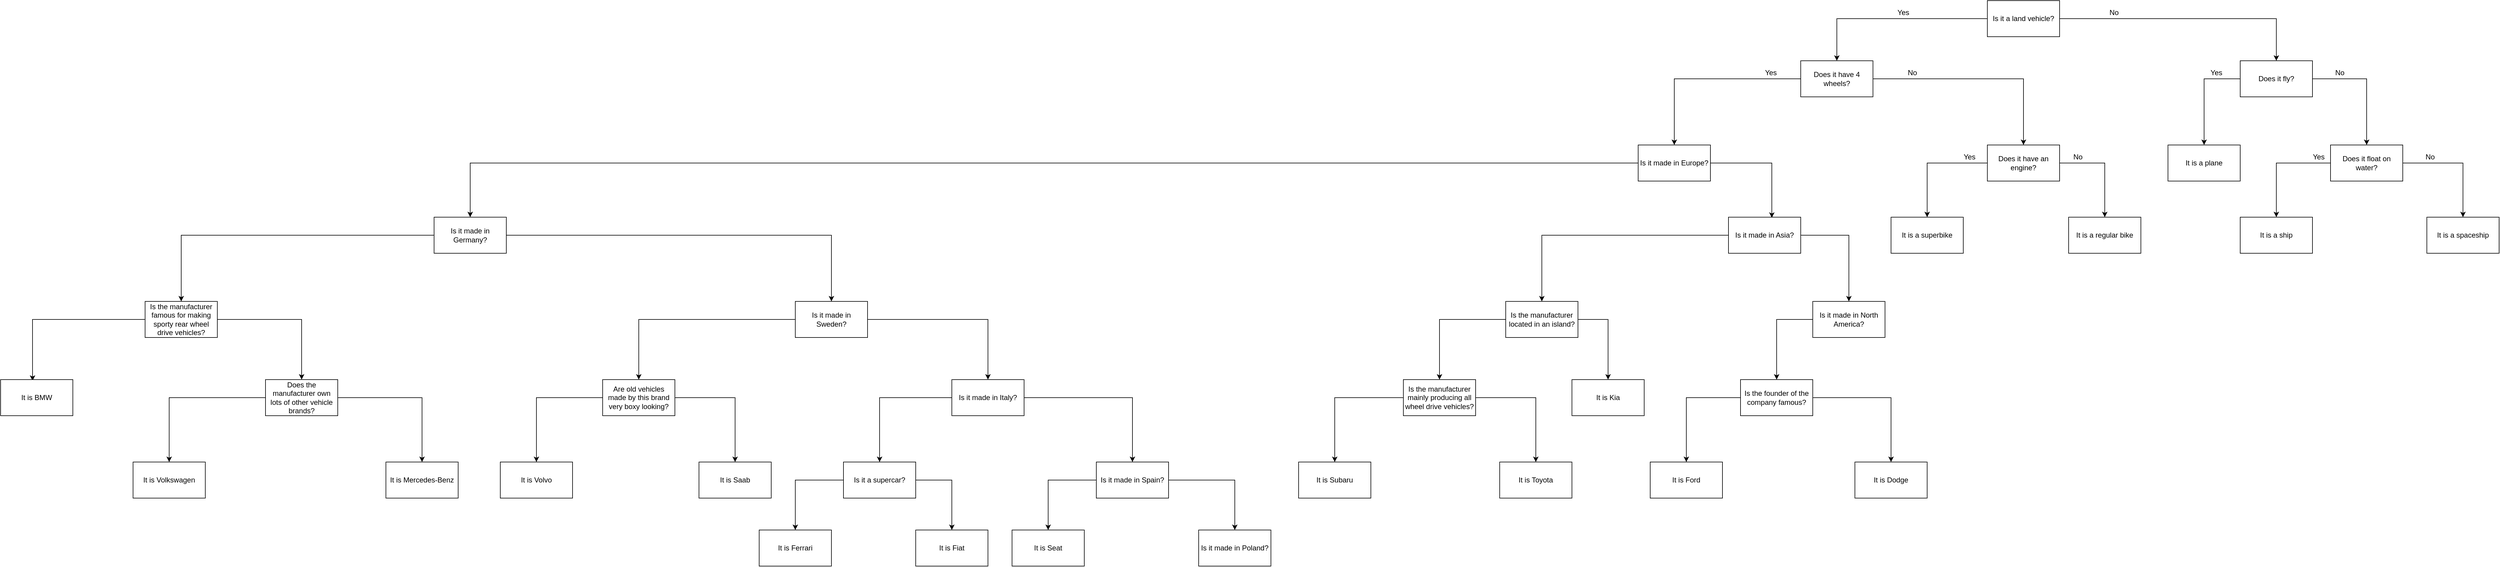 <mxfile version="14.3.0" type="github">
  <diagram id="v0tCK7hvLTf_ZGROnLf3" name="Page-1">
    <mxGraphModel dx="4929" dy="774" grid="1" gridSize="10" guides="1" tooltips="1" connect="1" arrows="1" fold="1" page="1" pageScale="1" pageWidth="1169" pageHeight="1654" math="0" shadow="0">
      <root>
        <mxCell id="0" />
        <mxCell id="1" parent="0" />
        <mxCell id="d1zsz3syYBLmQ0Gh38gO-14" style="edgeStyle=orthogonalEdgeStyle;rounded=0;orthogonalLoop=1;jettySize=auto;html=1;exitX=0;exitY=0.5;exitDx=0;exitDy=0;" edge="1" parent="1" source="d1zsz3syYBLmQ0Gh38gO-1" target="d1zsz3syYBLmQ0Gh38gO-4">
          <mxGeometry relative="1" as="geometry">
            <Array as="points">
              <mxPoint x="250" y="90" />
            </Array>
          </mxGeometry>
        </mxCell>
        <mxCell id="d1zsz3syYBLmQ0Gh38gO-15" style="edgeStyle=orthogonalEdgeStyle;rounded=0;orthogonalLoop=1;jettySize=auto;html=1;entryX=0.5;entryY=0;entryDx=0;entryDy=0;" edge="1" parent="1" source="d1zsz3syYBLmQ0Gh38gO-1" target="d1zsz3syYBLmQ0Gh38gO-5">
          <mxGeometry relative="1" as="geometry" />
        </mxCell>
        <mxCell id="d1zsz3syYBLmQ0Gh38gO-1" value="Is it a land vehicle?" style="rounded=0;whiteSpace=wrap;html=1;" vertex="1" parent="1">
          <mxGeometry x="500" y="60" width="120" height="60" as="geometry" />
        </mxCell>
        <mxCell id="d1zsz3syYBLmQ0Gh38gO-3" value="&lt;div&gt;Is it a car?&lt;/div&gt;" style="rounded=0;whiteSpace=wrap;html=1;" vertex="1" parent="1">
          <mxGeometry x="190" y="160" width="120" height="60" as="geometry" />
        </mxCell>
        <mxCell id="d1zsz3syYBLmQ0Gh38gO-27" style="edgeStyle=orthogonalEdgeStyle;rounded=0;orthogonalLoop=1;jettySize=auto;html=1;" edge="1" parent="1" source="d1zsz3syYBLmQ0Gh38gO-4" target="d1zsz3syYBLmQ0Gh38gO-26">
          <mxGeometry relative="1" as="geometry" />
        </mxCell>
        <mxCell id="d1zsz3syYBLmQ0Gh38gO-36" style="edgeStyle=orthogonalEdgeStyle;rounded=0;orthogonalLoop=1;jettySize=auto;html=1;" edge="1" parent="1" source="d1zsz3syYBLmQ0Gh38gO-4" target="d1zsz3syYBLmQ0Gh38gO-32">
          <mxGeometry relative="1" as="geometry" />
        </mxCell>
        <mxCell id="d1zsz3syYBLmQ0Gh38gO-4" value="&lt;div&gt;Does it have 4 wheels?&lt;/div&gt;" style="rounded=0;whiteSpace=wrap;html=1;" vertex="1" parent="1">
          <mxGeometry x="190" y="160" width="120" height="60" as="geometry" />
        </mxCell>
        <mxCell id="d1zsz3syYBLmQ0Gh38gO-16" style="edgeStyle=orthogonalEdgeStyle;rounded=0;orthogonalLoop=1;jettySize=auto;html=1;entryX=0.5;entryY=0;entryDx=0;entryDy=0;" edge="1" parent="1" source="d1zsz3syYBLmQ0Gh38gO-5" target="d1zsz3syYBLmQ0Gh38gO-6">
          <mxGeometry relative="1" as="geometry">
            <Array as="points">
              <mxPoint x="860" y="190" />
            </Array>
          </mxGeometry>
        </mxCell>
        <mxCell id="d1zsz3syYBLmQ0Gh38gO-17" style="edgeStyle=orthogonalEdgeStyle;rounded=0;orthogonalLoop=1;jettySize=auto;html=1;" edge="1" parent="1" source="d1zsz3syYBLmQ0Gh38gO-5" target="d1zsz3syYBLmQ0Gh38gO-7">
          <mxGeometry relative="1" as="geometry" />
        </mxCell>
        <mxCell id="d1zsz3syYBLmQ0Gh38gO-5" value="&lt;div&gt;Does it fly?&lt;br&gt;&lt;/div&gt;" style="rounded=0;whiteSpace=wrap;html=1;" vertex="1" parent="1">
          <mxGeometry x="920" y="160" width="120" height="60" as="geometry" />
        </mxCell>
        <mxCell id="d1zsz3syYBLmQ0Gh38gO-6" value="&lt;div&gt;It is a plane&lt;/div&gt;" style="rounded=0;whiteSpace=wrap;html=1;" vertex="1" parent="1">
          <mxGeometry x="800" y="300" width="120" height="60" as="geometry" />
        </mxCell>
        <mxCell id="d1zsz3syYBLmQ0Gh38gO-18" style="edgeStyle=orthogonalEdgeStyle;rounded=0;orthogonalLoop=1;jettySize=auto;html=1;entryX=0.5;entryY=0;entryDx=0;entryDy=0;" edge="1" parent="1" source="d1zsz3syYBLmQ0Gh38gO-7" target="d1zsz3syYBLmQ0Gh38gO-8">
          <mxGeometry relative="1" as="geometry">
            <Array as="points">
              <mxPoint x="980" y="330" />
            </Array>
          </mxGeometry>
        </mxCell>
        <mxCell id="d1zsz3syYBLmQ0Gh38gO-19" style="edgeStyle=orthogonalEdgeStyle;rounded=0;orthogonalLoop=1;jettySize=auto;html=1;entryX=0.5;entryY=0;entryDx=0;entryDy=0;" edge="1" parent="1" source="d1zsz3syYBLmQ0Gh38gO-7" target="d1zsz3syYBLmQ0Gh38gO-9">
          <mxGeometry relative="1" as="geometry" />
        </mxCell>
        <mxCell id="d1zsz3syYBLmQ0Gh38gO-7" value="&lt;div&gt;Does it float on water?&lt;/div&gt;" style="rounded=0;whiteSpace=wrap;html=1;" vertex="1" parent="1">
          <mxGeometry x="1070" y="300" width="120" height="60" as="geometry" />
        </mxCell>
        <mxCell id="d1zsz3syYBLmQ0Gh38gO-8" value="It is a ship" style="rounded=0;whiteSpace=wrap;html=1;" vertex="1" parent="1">
          <mxGeometry x="920" y="420" width="120" height="60" as="geometry" />
        </mxCell>
        <mxCell id="d1zsz3syYBLmQ0Gh38gO-9" value="It is a spaceship" style="rounded=0;whiteSpace=wrap;html=1;" vertex="1" parent="1">
          <mxGeometry x="1230" y="420" width="120" height="60" as="geometry" />
        </mxCell>
        <mxCell id="d1zsz3syYBLmQ0Gh38gO-20" value="Yes" style="text;html=1;align=center;verticalAlign=middle;resizable=0;points=[];autosize=1;" vertex="1" parent="1">
          <mxGeometry x="340" y="70" width="40" height="20" as="geometry" />
        </mxCell>
        <mxCell id="d1zsz3syYBLmQ0Gh38gO-21" value="Yes" style="text;html=1;align=center;verticalAlign=middle;resizable=0;points=[];autosize=1;" vertex="1" parent="1">
          <mxGeometry x="860" y="170" width="40" height="20" as="geometry" />
        </mxCell>
        <mxCell id="d1zsz3syYBLmQ0Gh38gO-22" value="Yes" style="text;html=1;align=center;verticalAlign=middle;resizable=0;points=[];autosize=1;" vertex="1" parent="1">
          <mxGeometry x="1030" y="310" width="40" height="20" as="geometry" />
        </mxCell>
        <mxCell id="d1zsz3syYBLmQ0Gh38gO-23" value="No" style="text;html=1;align=center;verticalAlign=middle;resizable=0;points=[];autosize=1;" vertex="1" parent="1">
          <mxGeometry x="695" y="70" width="30" height="20" as="geometry" />
        </mxCell>
        <mxCell id="d1zsz3syYBLmQ0Gh38gO-24" value="No" style="text;html=1;align=center;verticalAlign=middle;resizable=0;points=[];autosize=1;" vertex="1" parent="1">
          <mxGeometry x="1070" y="170" width="30" height="20" as="geometry" />
        </mxCell>
        <mxCell id="d1zsz3syYBLmQ0Gh38gO-25" value="No" style="text;html=1;align=center;verticalAlign=middle;resizable=0;points=[];autosize=1;" vertex="1" parent="1">
          <mxGeometry x="1220" y="310" width="30" height="20" as="geometry" />
        </mxCell>
        <mxCell id="d1zsz3syYBLmQ0Gh38gO-30" style="edgeStyle=orthogonalEdgeStyle;rounded=0;orthogonalLoop=1;jettySize=auto;html=1;entryX=0.5;entryY=0;entryDx=0;entryDy=0;" edge="1" parent="1" source="d1zsz3syYBLmQ0Gh38gO-26" target="d1zsz3syYBLmQ0Gh38gO-28">
          <mxGeometry relative="1" as="geometry" />
        </mxCell>
        <mxCell id="d1zsz3syYBLmQ0Gh38gO-31" style="edgeStyle=orthogonalEdgeStyle;rounded=0;orthogonalLoop=1;jettySize=auto;html=1;" edge="1" parent="1" source="d1zsz3syYBLmQ0Gh38gO-26" target="d1zsz3syYBLmQ0Gh38gO-29">
          <mxGeometry relative="1" as="geometry" />
        </mxCell>
        <mxCell id="d1zsz3syYBLmQ0Gh38gO-26" value="Does it have an engine?" style="rounded=0;whiteSpace=wrap;html=1;" vertex="1" parent="1">
          <mxGeometry x="500" y="300" width="120" height="60" as="geometry" />
        </mxCell>
        <mxCell id="d1zsz3syYBLmQ0Gh38gO-28" value="&lt;div&gt;It is a superbike&lt;br&gt;&lt;/div&gt;" style="rounded=0;whiteSpace=wrap;html=1;" vertex="1" parent="1">
          <mxGeometry x="340" y="420" width="120" height="60" as="geometry" />
        </mxCell>
        <mxCell id="d1zsz3syYBLmQ0Gh38gO-29" value="It is a regular bike" style="rounded=0;whiteSpace=wrap;html=1;" vertex="1" parent="1">
          <mxGeometry x="635" y="420" width="120" height="60" as="geometry" />
        </mxCell>
        <mxCell id="d1zsz3syYBLmQ0Gh38gO-40" style="edgeStyle=orthogonalEdgeStyle;rounded=0;orthogonalLoop=1;jettySize=auto;html=1;entryX=0.6;entryY=0.017;entryDx=0;entryDy=0;entryPerimeter=0;" edge="1" parent="1" source="d1zsz3syYBLmQ0Gh38gO-32" target="d1zsz3syYBLmQ0Gh38gO-39">
          <mxGeometry relative="1" as="geometry">
            <Array as="points">
              <mxPoint x="142" y="330" />
            </Array>
          </mxGeometry>
        </mxCell>
        <mxCell id="d1zsz3syYBLmQ0Gh38gO-41" style="edgeStyle=orthogonalEdgeStyle;rounded=0;orthogonalLoop=1;jettySize=auto;html=1;entryX=0.5;entryY=0;entryDx=0;entryDy=0;" edge="1" parent="1" source="d1zsz3syYBLmQ0Gh38gO-32" target="d1zsz3syYBLmQ0Gh38gO-38">
          <mxGeometry relative="1" as="geometry" />
        </mxCell>
        <mxCell id="d1zsz3syYBLmQ0Gh38gO-32" value="Is it made in Europe?" style="rounded=0;whiteSpace=wrap;html=1;" vertex="1" parent="1">
          <mxGeometry x="-80" y="300" width="120" height="60" as="geometry" />
        </mxCell>
        <mxCell id="d1zsz3syYBLmQ0Gh38gO-33" value="No" style="text;html=1;align=center;verticalAlign=middle;resizable=0;points=[];autosize=1;" vertex="1" parent="1">
          <mxGeometry x="360" y="170" width="30" height="20" as="geometry" />
        </mxCell>
        <mxCell id="d1zsz3syYBLmQ0Gh38gO-34" value="No" style="text;html=1;align=center;verticalAlign=middle;resizable=0;points=[];autosize=1;" vertex="1" parent="1">
          <mxGeometry x="635" y="310" width="30" height="20" as="geometry" />
        </mxCell>
        <mxCell id="d1zsz3syYBLmQ0Gh38gO-35" value="Yes" style="text;html=1;align=center;verticalAlign=middle;resizable=0;points=[];autosize=1;" vertex="1" parent="1">
          <mxGeometry x="450" y="310" width="40" height="20" as="geometry" />
        </mxCell>
        <mxCell id="d1zsz3syYBLmQ0Gh38gO-37" value="Yes" style="text;html=1;align=center;verticalAlign=middle;resizable=0;points=[];autosize=1;" vertex="1" parent="1">
          <mxGeometry x="120" y="170" width="40" height="20" as="geometry" />
        </mxCell>
        <mxCell id="d1zsz3syYBLmQ0Gh38gO-63" style="edgeStyle=orthogonalEdgeStyle;rounded=0;orthogonalLoop=1;jettySize=auto;html=1;entryX=0.5;entryY=0;entryDx=0;entryDy=0;" edge="1" parent="1" source="d1zsz3syYBLmQ0Gh38gO-38" target="d1zsz3syYBLmQ0Gh38gO-62">
          <mxGeometry relative="1" as="geometry" />
        </mxCell>
        <mxCell id="d1zsz3syYBLmQ0Gh38gO-74" style="edgeStyle=orthogonalEdgeStyle;rounded=0;orthogonalLoop=1;jettySize=auto;html=1;" edge="1" parent="1" source="d1zsz3syYBLmQ0Gh38gO-38" target="d1zsz3syYBLmQ0Gh38gO-73">
          <mxGeometry relative="1" as="geometry" />
        </mxCell>
        <mxCell id="d1zsz3syYBLmQ0Gh38gO-38" value="Is it made in Germany?" style="rounded=0;whiteSpace=wrap;html=1;" vertex="1" parent="1">
          <mxGeometry x="-2080" y="420" width="120" height="60" as="geometry" />
        </mxCell>
        <mxCell id="d1zsz3syYBLmQ0Gh38gO-43" style="edgeStyle=orthogonalEdgeStyle;rounded=0;orthogonalLoop=1;jettySize=auto;html=1;" edge="1" parent="1" source="d1zsz3syYBLmQ0Gh38gO-39" target="d1zsz3syYBLmQ0Gh38gO-42">
          <mxGeometry relative="1" as="geometry" />
        </mxCell>
        <mxCell id="d1zsz3syYBLmQ0Gh38gO-45" style="edgeStyle=orthogonalEdgeStyle;rounded=0;orthogonalLoop=1;jettySize=auto;html=1;" edge="1" parent="1" source="d1zsz3syYBLmQ0Gh38gO-39" target="d1zsz3syYBLmQ0Gh38gO-44">
          <mxGeometry relative="1" as="geometry" />
        </mxCell>
        <mxCell id="d1zsz3syYBLmQ0Gh38gO-39" value="Is it made in Asia?" style="rounded=0;whiteSpace=wrap;html=1;" vertex="1" parent="1">
          <mxGeometry x="70" y="420" width="120" height="60" as="geometry" />
        </mxCell>
        <mxCell id="d1zsz3syYBLmQ0Gh38gO-48" style="edgeStyle=orthogonalEdgeStyle;rounded=0;orthogonalLoop=1;jettySize=auto;html=1;" edge="1" parent="1" source="d1zsz3syYBLmQ0Gh38gO-42" target="d1zsz3syYBLmQ0Gh38gO-46">
          <mxGeometry relative="1" as="geometry">
            <Array as="points">
              <mxPoint x="150" y="590" />
            </Array>
          </mxGeometry>
        </mxCell>
        <mxCell id="d1zsz3syYBLmQ0Gh38gO-42" value="Is it made in North America?" style="rounded=0;whiteSpace=wrap;html=1;" vertex="1" parent="1">
          <mxGeometry x="210" y="560" width="120" height="60" as="geometry" />
        </mxCell>
        <mxCell id="d1zsz3syYBLmQ0Gh38gO-53" style="edgeStyle=orthogonalEdgeStyle;rounded=0;orthogonalLoop=1;jettySize=auto;html=1;entryX=0.5;entryY=0;entryDx=0;entryDy=0;" edge="1" parent="1" source="d1zsz3syYBLmQ0Gh38gO-44" target="d1zsz3syYBLmQ0Gh38gO-52">
          <mxGeometry relative="1" as="geometry">
            <Array as="points">
              <mxPoint x="-130" y="590" />
            </Array>
          </mxGeometry>
        </mxCell>
        <mxCell id="d1zsz3syYBLmQ0Gh38gO-55" style="edgeStyle=orthogonalEdgeStyle;rounded=0;orthogonalLoop=1;jettySize=auto;html=1;" edge="1" parent="1" source="d1zsz3syYBLmQ0Gh38gO-44" target="d1zsz3syYBLmQ0Gh38gO-54">
          <mxGeometry relative="1" as="geometry" />
        </mxCell>
        <mxCell id="d1zsz3syYBLmQ0Gh38gO-44" value="Is the manufacturer located in an island?" style="rounded=0;whiteSpace=wrap;html=1;" vertex="1" parent="1">
          <mxGeometry x="-300" y="560" width="120" height="60" as="geometry" />
        </mxCell>
        <mxCell id="d1zsz3syYBLmQ0Gh38gO-49" style="edgeStyle=orthogonalEdgeStyle;rounded=0;orthogonalLoop=1;jettySize=auto;html=1;entryX=0.5;entryY=0;entryDx=0;entryDy=0;" edge="1" parent="1" source="d1zsz3syYBLmQ0Gh38gO-46" target="d1zsz3syYBLmQ0Gh38gO-47">
          <mxGeometry relative="1" as="geometry" />
        </mxCell>
        <mxCell id="d1zsz3syYBLmQ0Gh38gO-51" style="edgeStyle=orthogonalEdgeStyle;rounded=0;orthogonalLoop=1;jettySize=auto;html=1;entryX=0.5;entryY=0;entryDx=0;entryDy=0;" edge="1" parent="1" source="d1zsz3syYBLmQ0Gh38gO-46" target="d1zsz3syYBLmQ0Gh38gO-50">
          <mxGeometry relative="1" as="geometry" />
        </mxCell>
        <mxCell id="d1zsz3syYBLmQ0Gh38gO-46" value="Is the founder of the company famous?" style="rounded=0;whiteSpace=wrap;html=1;" vertex="1" parent="1">
          <mxGeometry x="90" y="690" width="120" height="60" as="geometry" />
        </mxCell>
        <mxCell id="d1zsz3syYBLmQ0Gh38gO-47" value="It is Ford" style="rounded=0;whiteSpace=wrap;html=1;" vertex="1" parent="1">
          <mxGeometry x="-60" y="827" width="120" height="60" as="geometry" />
        </mxCell>
        <mxCell id="d1zsz3syYBLmQ0Gh38gO-50" value="It is Dodge" style="rounded=0;whiteSpace=wrap;html=1;" vertex="1" parent="1">
          <mxGeometry x="280" y="827" width="120" height="60" as="geometry" />
        </mxCell>
        <mxCell id="d1zsz3syYBLmQ0Gh38gO-52" value="It is Kia" style="rounded=0;whiteSpace=wrap;html=1;" vertex="1" parent="1">
          <mxGeometry x="-190" y="690" width="120" height="60" as="geometry" />
        </mxCell>
        <mxCell id="d1zsz3syYBLmQ0Gh38gO-59" style="edgeStyle=orthogonalEdgeStyle;rounded=0;orthogonalLoop=1;jettySize=auto;html=1;" edge="1" parent="1" source="d1zsz3syYBLmQ0Gh38gO-54" target="d1zsz3syYBLmQ0Gh38gO-58">
          <mxGeometry relative="1" as="geometry" />
        </mxCell>
        <mxCell id="d1zsz3syYBLmQ0Gh38gO-60" style="edgeStyle=orthogonalEdgeStyle;rounded=0;orthogonalLoop=1;jettySize=auto;html=1;" edge="1" parent="1" source="d1zsz3syYBLmQ0Gh38gO-54" target="d1zsz3syYBLmQ0Gh38gO-57">
          <mxGeometry relative="1" as="geometry" />
        </mxCell>
        <mxCell id="d1zsz3syYBLmQ0Gh38gO-54" value="Is the manufacturer mainly producing all wheel drive vehicles?" style="rounded=0;whiteSpace=wrap;html=1;" vertex="1" parent="1">
          <mxGeometry x="-470" y="690" width="120" height="60" as="geometry" />
        </mxCell>
        <mxCell id="d1zsz3syYBLmQ0Gh38gO-57" value="&lt;div&gt;It is Subaru&lt;/div&gt;" style="rounded=0;whiteSpace=wrap;html=1;" vertex="1" parent="1">
          <mxGeometry x="-644" y="827" width="120" height="60" as="geometry" />
        </mxCell>
        <mxCell id="d1zsz3syYBLmQ0Gh38gO-58" value="It is Toyota" style="rounded=0;whiteSpace=wrap;html=1;" vertex="1" parent="1">
          <mxGeometry x="-310" y="827" width="120" height="60" as="geometry" />
        </mxCell>
        <mxCell id="d1zsz3syYBLmQ0Gh38gO-65" style="edgeStyle=orthogonalEdgeStyle;rounded=0;orthogonalLoop=1;jettySize=auto;html=1;entryX=0.442;entryY=0.033;entryDx=0;entryDy=0;entryPerimeter=0;" edge="1" parent="1" source="d1zsz3syYBLmQ0Gh38gO-62" target="d1zsz3syYBLmQ0Gh38gO-64">
          <mxGeometry relative="1" as="geometry" />
        </mxCell>
        <mxCell id="d1zsz3syYBLmQ0Gh38gO-68" style="edgeStyle=orthogonalEdgeStyle;rounded=0;orthogonalLoop=1;jettySize=auto;html=1;" edge="1" parent="1" source="d1zsz3syYBLmQ0Gh38gO-62" target="d1zsz3syYBLmQ0Gh38gO-66">
          <mxGeometry relative="1" as="geometry" />
        </mxCell>
        <mxCell id="d1zsz3syYBLmQ0Gh38gO-62" value="&lt;div&gt;Is the manufacturer famous for making sporty rear wheel drive vehicles?&lt;/div&gt;" style="rounded=0;whiteSpace=wrap;html=1;" vertex="1" parent="1">
          <mxGeometry x="-2560" y="560" width="120" height="60" as="geometry" />
        </mxCell>
        <mxCell id="d1zsz3syYBLmQ0Gh38gO-64" value="It is BMW" style="rounded=0;whiteSpace=wrap;html=1;" vertex="1" parent="1">
          <mxGeometry x="-2800" y="690" width="120" height="60" as="geometry" />
        </mxCell>
        <mxCell id="d1zsz3syYBLmQ0Gh38gO-71" style="edgeStyle=orthogonalEdgeStyle;rounded=0;orthogonalLoop=1;jettySize=auto;html=1;" edge="1" parent="1" source="d1zsz3syYBLmQ0Gh38gO-66" target="d1zsz3syYBLmQ0Gh38gO-69">
          <mxGeometry relative="1" as="geometry" />
        </mxCell>
        <mxCell id="d1zsz3syYBLmQ0Gh38gO-72" style="edgeStyle=orthogonalEdgeStyle;rounded=0;orthogonalLoop=1;jettySize=auto;html=1;" edge="1" parent="1" source="d1zsz3syYBLmQ0Gh38gO-66" target="d1zsz3syYBLmQ0Gh38gO-70">
          <mxGeometry relative="1" as="geometry" />
        </mxCell>
        <mxCell id="d1zsz3syYBLmQ0Gh38gO-66" value="Does the manufacturer own lots of other vehicle brands?" style="rounded=0;whiteSpace=wrap;html=1;" vertex="1" parent="1">
          <mxGeometry x="-2360" y="690" width="120" height="60" as="geometry" />
        </mxCell>
        <mxCell id="d1zsz3syYBLmQ0Gh38gO-69" value="It is Volkswagen" style="rounded=0;whiteSpace=wrap;html=1;" vertex="1" parent="1">
          <mxGeometry x="-2580" y="827" width="120" height="60" as="geometry" />
        </mxCell>
        <mxCell id="d1zsz3syYBLmQ0Gh38gO-70" value="It is Mercedes-Benz" style="rounded=0;whiteSpace=wrap;html=1;" vertex="1" parent="1">
          <mxGeometry x="-2160" y="827" width="120" height="60" as="geometry" />
        </mxCell>
        <mxCell id="d1zsz3syYBLmQ0Gh38gO-76" style="edgeStyle=orthogonalEdgeStyle;rounded=0;orthogonalLoop=1;jettySize=auto;html=1;" edge="1" parent="1" source="d1zsz3syYBLmQ0Gh38gO-73" target="d1zsz3syYBLmQ0Gh38gO-75">
          <mxGeometry relative="1" as="geometry" />
        </mxCell>
        <mxCell id="d1zsz3syYBLmQ0Gh38gO-82" style="edgeStyle=orthogonalEdgeStyle;rounded=0;orthogonalLoop=1;jettySize=auto;html=1;" edge="1" parent="1" source="d1zsz3syYBLmQ0Gh38gO-73" target="d1zsz3syYBLmQ0Gh38gO-81">
          <mxGeometry relative="1" as="geometry" />
        </mxCell>
        <mxCell id="d1zsz3syYBLmQ0Gh38gO-73" value="Is it made in Sweden?" style="rounded=0;whiteSpace=wrap;html=1;" vertex="1" parent="1">
          <mxGeometry x="-1480" y="560" width="120" height="60" as="geometry" />
        </mxCell>
        <mxCell id="d1zsz3syYBLmQ0Gh38gO-78" style="edgeStyle=orthogonalEdgeStyle;rounded=0;orthogonalLoop=1;jettySize=auto;html=1;" edge="1" parent="1" source="d1zsz3syYBLmQ0Gh38gO-75" target="d1zsz3syYBLmQ0Gh38gO-77">
          <mxGeometry relative="1" as="geometry" />
        </mxCell>
        <mxCell id="d1zsz3syYBLmQ0Gh38gO-80" style="edgeStyle=orthogonalEdgeStyle;rounded=0;orthogonalLoop=1;jettySize=auto;html=1;" edge="1" parent="1" source="d1zsz3syYBLmQ0Gh38gO-75" target="d1zsz3syYBLmQ0Gh38gO-79">
          <mxGeometry relative="1" as="geometry" />
        </mxCell>
        <mxCell id="d1zsz3syYBLmQ0Gh38gO-75" value="Are old vehicles made by this brand very boxy looking?" style="rounded=0;whiteSpace=wrap;html=1;" vertex="1" parent="1">
          <mxGeometry x="-1800" y="690" width="120" height="60" as="geometry" />
        </mxCell>
        <mxCell id="d1zsz3syYBLmQ0Gh38gO-77" value="It is Volvo" style="rounded=0;whiteSpace=wrap;html=1;" vertex="1" parent="1">
          <mxGeometry x="-1970" y="827" width="120" height="60" as="geometry" />
        </mxCell>
        <mxCell id="d1zsz3syYBLmQ0Gh38gO-79" value="It is Saab" style="rounded=0;whiteSpace=wrap;html=1;" vertex="1" parent="1">
          <mxGeometry x="-1640" y="827" width="120" height="60" as="geometry" />
        </mxCell>
        <mxCell id="d1zsz3syYBLmQ0Gh38gO-84" style="edgeStyle=orthogonalEdgeStyle;rounded=0;orthogonalLoop=1;jettySize=auto;html=1;entryX=0.5;entryY=0;entryDx=0;entryDy=0;" edge="1" parent="1" source="d1zsz3syYBLmQ0Gh38gO-81" target="d1zsz3syYBLmQ0Gh38gO-83">
          <mxGeometry relative="1" as="geometry" />
        </mxCell>
        <mxCell id="d1zsz3syYBLmQ0Gh38gO-87" style="edgeStyle=orthogonalEdgeStyle;rounded=0;orthogonalLoop=1;jettySize=auto;html=1;" edge="1" parent="1" source="d1zsz3syYBLmQ0Gh38gO-81" target="d1zsz3syYBLmQ0Gh38gO-86">
          <mxGeometry relative="1" as="geometry" />
        </mxCell>
        <mxCell id="d1zsz3syYBLmQ0Gh38gO-81" value="Is it made in Italy?" style="rounded=0;whiteSpace=wrap;html=1;" vertex="1" parent="1">
          <mxGeometry x="-1220" y="690" width="120" height="60" as="geometry" />
        </mxCell>
        <mxCell id="d1zsz3syYBLmQ0Gh38gO-93" style="edgeStyle=orthogonalEdgeStyle;rounded=0;orthogonalLoop=1;jettySize=auto;html=1;entryX=0.5;entryY=0;entryDx=0;entryDy=0;" edge="1" parent="1" source="d1zsz3syYBLmQ0Gh38gO-83" target="d1zsz3syYBLmQ0Gh38gO-92">
          <mxGeometry relative="1" as="geometry" />
        </mxCell>
        <mxCell id="d1zsz3syYBLmQ0Gh38gO-95" style="edgeStyle=orthogonalEdgeStyle;rounded=0;orthogonalLoop=1;jettySize=auto;html=1;entryX=0.5;entryY=0;entryDx=0;entryDy=0;" edge="1" parent="1" source="d1zsz3syYBLmQ0Gh38gO-83" target="d1zsz3syYBLmQ0Gh38gO-94">
          <mxGeometry relative="1" as="geometry">
            <Array as="points">
              <mxPoint x="-1220" y="857" />
            </Array>
          </mxGeometry>
        </mxCell>
        <mxCell id="d1zsz3syYBLmQ0Gh38gO-83" value="Is it a supercar?" style="rounded=0;whiteSpace=wrap;html=1;" vertex="1" parent="1">
          <mxGeometry x="-1400" y="827" width="120" height="60" as="geometry" />
        </mxCell>
        <mxCell id="d1zsz3syYBLmQ0Gh38gO-89" style="edgeStyle=orthogonalEdgeStyle;rounded=0;orthogonalLoop=1;jettySize=auto;html=1;" edge="1" parent="1" source="d1zsz3syYBLmQ0Gh38gO-86" target="d1zsz3syYBLmQ0Gh38gO-88">
          <mxGeometry relative="1" as="geometry" />
        </mxCell>
        <mxCell id="d1zsz3syYBLmQ0Gh38gO-91" style="edgeStyle=orthogonalEdgeStyle;rounded=0;orthogonalLoop=1;jettySize=auto;html=1;" edge="1" parent="1" source="d1zsz3syYBLmQ0Gh38gO-86" target="d1zsz3syYBLmQ0Gh38gO-90">
          <mxGeometry relative="1" as="geometry" />
        </mxCell>
        <mxCell id="d1zsz3syYBLmQ0Gh38gO-86" value="Is it made in Spain?" style="rounded=0;whiteSpace=wrap;html=1;" vertex="1" parent="1">
          <mxGeometry x="-980" y="827" width="120" height="60" as="geometry" />
        </mxCell>
        <mxCell id="d1zsz3syYBLmQ0Gh38gO-88" value="It is Seat" style="rounded=0;whiteSpace=wrap;html=1;" vertex="1" parent="1">
          <mxGeometry x="-1120" y="940" width="120" height="60" as="geometry" />
        </mxCell>
        <mxCell id="d1zsz3syYBLmQ0Gh38gO-90" value="Is it made in Poland?" style="rounded=0;whiteSpace=wrap;html=1;" vertex="1" parent="1">
          <mxGeometry x="-810" y="940" width="120" height="60" as="geometry" />
        </mxCell>
        <mxCell id="d1zsz3syYBLmQ0Gh38gO-92" value="It is Ferrari" style="rounded=0;whiteSpace=wrap;html=1;" vertex="1" parent="1">
          <mxGeometry x="-1540" y="940" width="120" height="60" as="geometry" />
        </mxCell>
        <mxCell id="d1zsz3syYBLmQ0Gh38gO-94" value="It is Fiat" style="rounded=0;whiteSpace=wrap;html=1;" vertex="1" parent="1">
          <mxGeometry x="-1280" y="940" width="120" height="60" as="geometry" />
        </mxCell>
      </root>
    </mxGraphModel>
  </diagram>
</mxfile>
